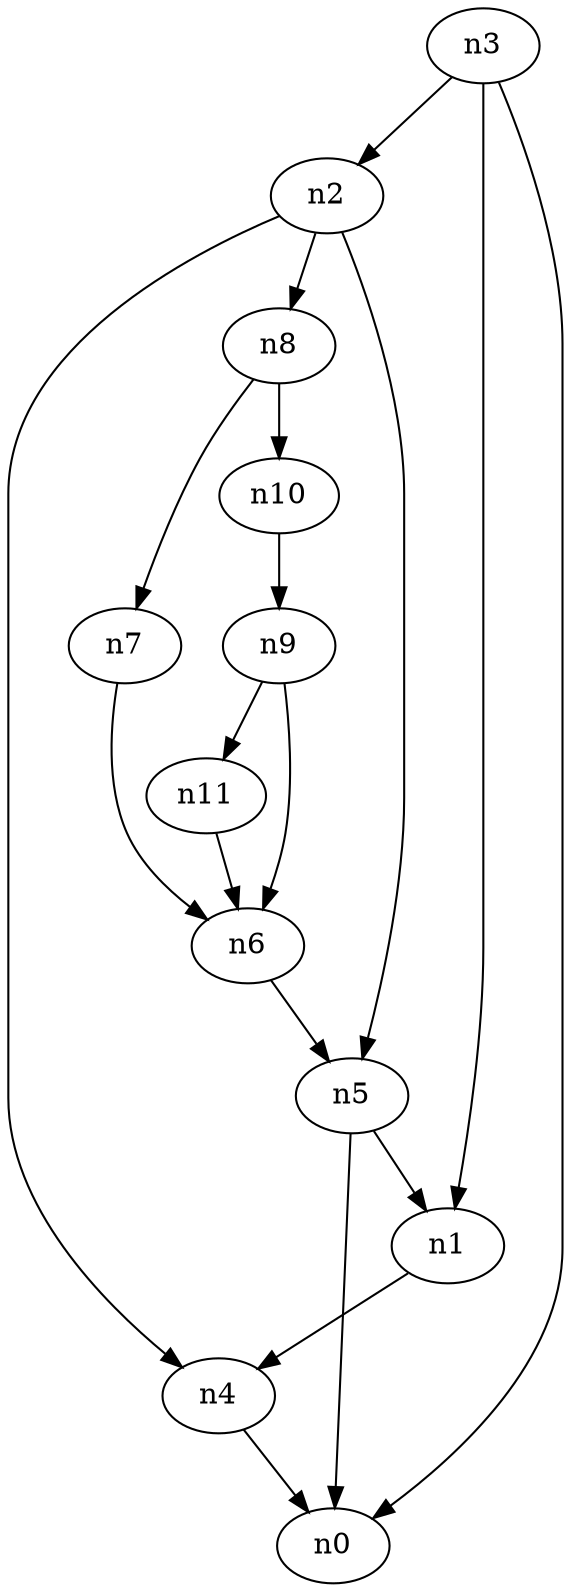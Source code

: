 digraph G {
	n1 -> n4	 [_graphml_id=e4];
	n2 -> n4	 [_graphml_id=e7];
	n2 -> n5	 [_graphml_id=e8];
	n2 -> n8	 [_graphml_id=e12];
	n3 -> n0	 [_graphml_id=e0];
	n3 -> n1	 [_graphml_id=e3];
	n3 -> n2	 [_graphml_id=e6];
	n4 -> n0	 [_graphml_id=e1];
	n5 -> n0	 [_graphml_id=e2];
	n5 -> n1	 [_graphml_id=e5];
	n6 -> n5	 [_graphml_id=e9];
	n7 -> n6	 [_graphml_id=e10];
	n8 -> n7	 [_graphml_id=e11];
	n8 -> n10	 [_graphml_id=e15];
	n9 -> n6	 [_graphml_id=e13];
	n9 -> n11	 [_graphml_id=e16];
	n10 -> n9	 [_graphml_id=e14];
	n11 -> n6	 [_graphml_id=e17];
}
